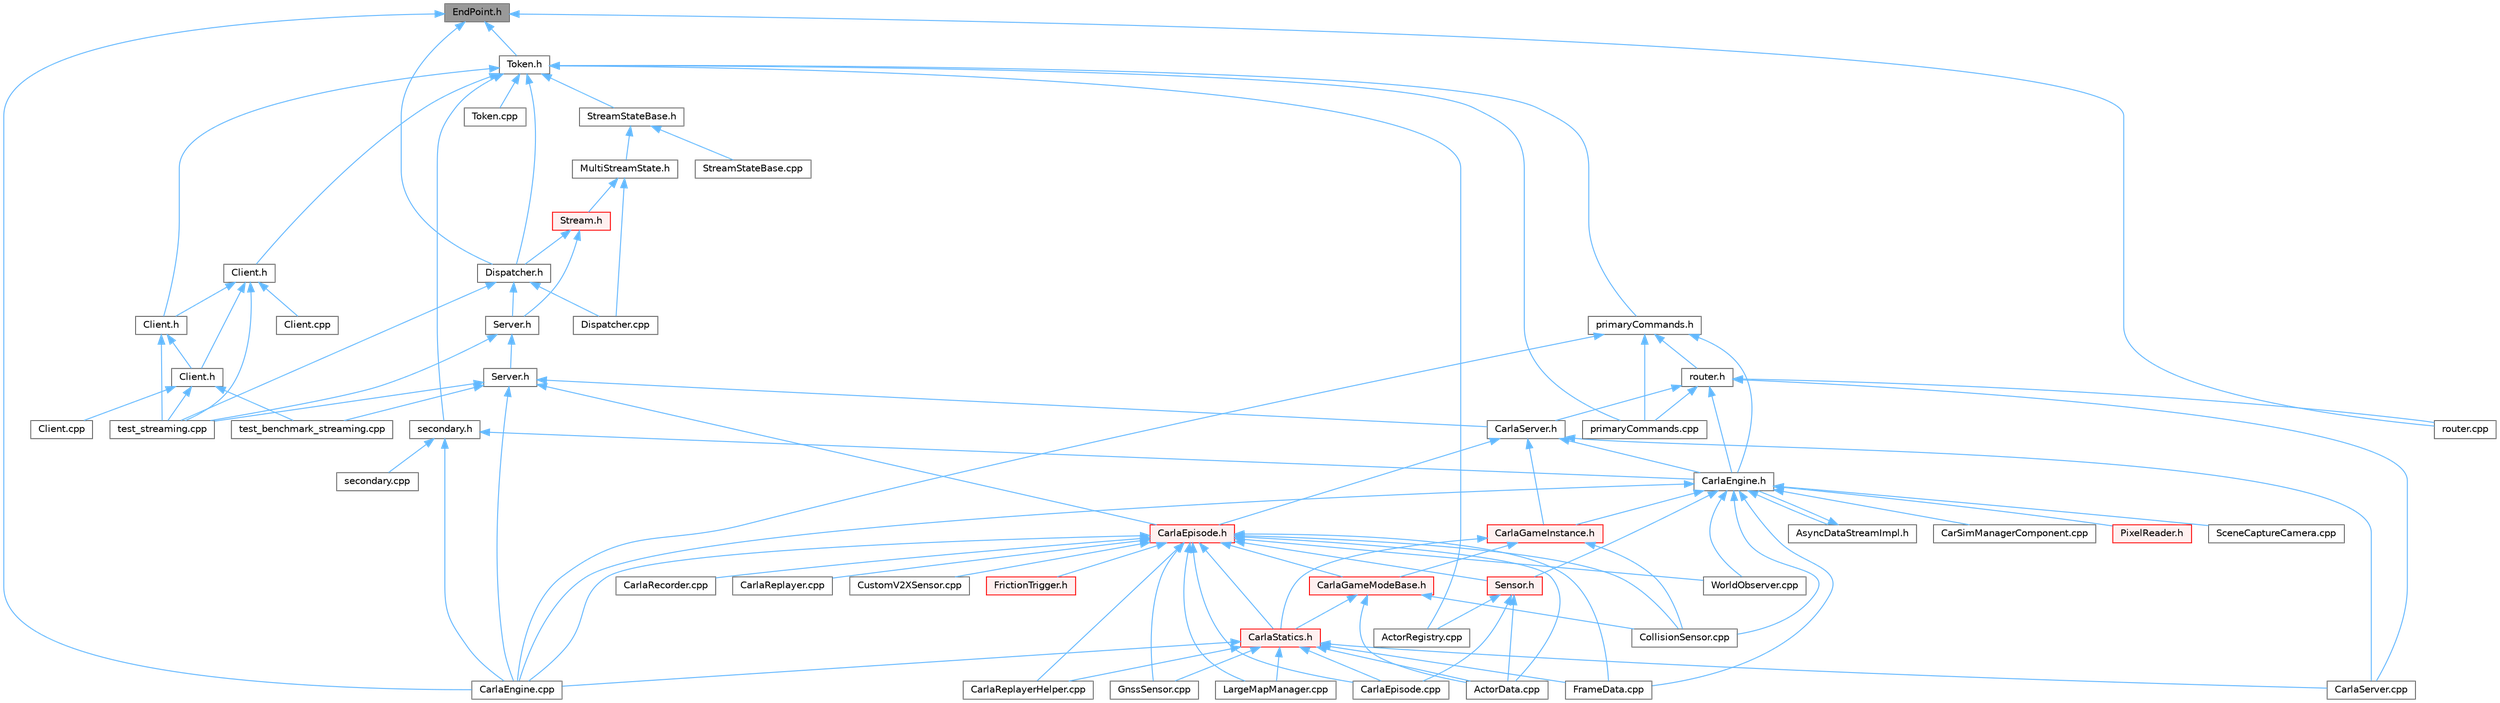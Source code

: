 digraph "EndPoint.h"
{
 // INTERACTIVE_SVG=YES
 // LATEX_PDF_SIZE
  bgcolor="transparent";
  edge [fontname=Helvetica,fontsize=10,labelfontname=Helvetica,labelfontsize=10];
  node [fontname=Helvetica,fontsize=10,shape=box,height=0.2,width=0.4];
  Node1 [id="Node000001",label="EndPoint.h",height=0.2,width=0.4,color="gray40", fillcolor="grey60", style="filled", fontcolor="black",tooltip=" "];
  Node1 -> Node2 [id="edge1_Node000001_Node000002",dir="back",color="steelblue1",style="solid",tooltip=" "];
  Node2 [id="Node000002",label="CarlaEngine.cpp",height=0.2,width=0.4,color="grey40", fillcolor="white", style="filled",URL="$d6/da1/CarlaEngine_8cpp.html",tooltip=" "];
  Node1 -> Node3 [id="edge2_Node000001_Node000003",dir="back",color="steelblue1",style="solid",tooltip=" "];
  Node3 [id="Node000003",label="Dispatcher.h",height=0.2,width=0.4,color="grey40", fillcolor="white", style="filled",URL="$d7/d33/Dispatcher_8h.html",tooltip=" "];
  Node3 -> Node4 [id="edge3_Node000003_Node000004",dir="back",color="steelblue1",style="solid",tooltip=" "];
  Node4 [id="Node000004",label="Dispatcher.cpp",height=0.2,width=0.4,color="grey40", fillcolor="white", style="filled",URL="$db/dd1/Dispatcher_8cpp.html",tooltip=" "];
  Node3 -> Node5 [id="edge4_Node000003_Node000005",dir="back",color="steelblue1",style="solid",tooltip=" "];
  Node5 [id="Node000005",label="Server.h",height=0.2,width=0.4,color="grey40", fillcolor="white", style="filled",URL="$de/d03/streaming_2low__level_2Server_8h.html",tooltip=" "];
  Node5 -> Node6 [id="edge5_Node000005_Node000006",dir="back",color="steelblue1",style="solid",tooltip=" "];
  Node6 [id="Node000006",label="Server.h",height=0.2,width=0.4,color="grey40", fillcolor="white", style="filled",URL="$d8/df6/streaming_2Server_8h.html",tooltip=" "];
  Node6 -> Node2 [id="edge6_Node000006_Node000002",dir="back",color="steelblue1",style="solid",tooltip=" "];
  Node6 -> Node7 [id="edge7_Node000006_Node000007",dir="back",color="steelblue1",style="solid",tooltip=" "];
  Node7 [id="Node000007",label="CarlaEpisode.h",height=0.2,width=0.4,color="red", fillcolor="#FFF0F0", style="filled",URL="$de/db8/CarlaEpisode_8h.html",tooltip=" "];
  Node7 -> Node8 [id="edge8_Node000007_Node000008",dir="back",color="steelblue1",style="solid",tooltip=" "];
  Node8 [id="Node000008",label="ActorData.cpp",height=0.2,width=0.4,color="grey40", fillcolor="white", style="filled",URL="$da/d7f/ActorData_8cpp.html",tooltip=" "];
  Node7 -> Node2 [id="edge9_Node000007_Node000002",dir="back",color="steelblue1",style="solid",tooltip=" "];
  Node7 -> Node9 [id="edge10_Node000007_Node000009",dir="back",color="steelblue1",style="solid",tooltip=" "];
  Node9 [id="Node000009",label="CarlaEpisode.cpp",height=0.2,width=0.4,color="grey40", fillcolor="white", style="filled",URL="$d6/dd9/CarlaEpisode_8cpp.html",tooltip=" "];
  Node7 -> Node10 [id="edge11_Node000007_Node000010",dir="back",color="steelblue1",style="solid",tooltip=" "];
  Node10 [id="Node000010",label="CarlaGameModeBase.h",height=0.2,width=0.4,color="red", fillcolor="#FFF0F0", style="filled",URL="$d3/d49/CarlaGameModeBase_8h.html",tooltip=" "];
  Node10 -> Node8 [id="edge12_Node000010_Node000008",dir="back",color="steelblue1",style="solid",tooltip=" "];
  Node10 -> Node12 [id="edge13_Node000010_Node000012",dir="back",color="steelblue1",style="solid",tooltip=" "];
  Node12 [id="Node000012",label="CarlaStatics.h",height=0.2,width=0.4,color="red", fillcolor="#FFF0F0", style="filled",URL="$d9/dc8/CarlaStatics_8h.html",tooltip=" "];
  Node12 -> Node8 [id="edge14_Node000012_Node000008",dir="back",color="steelblue1",style="solid",tooltip=" "];
  Node12 -> Node2 [id="edge15_Node000012_Node000002",dir="back",color="steelblue1",style="solid",tooltip=" "];
  Node12 -> Node9 [id="edge16_Node000012_Node000009",dir="back",color="steelblue1",style="solid",tooltip=" "];
  Node12 -> Node16 [id="edge17_Node000012_Node000016",dir="back",color="steelblue1",style="solid",tooltip=" "];
  Node16 [id="Node000016",label="CarlaReplayerHelper.cpp",height=0.2,width=0.4,color="grey40", fillcolor="white", style="filled",URL="$d2/d32/CarlaReplayerHelper_8cpp.html",tooltip=" "];
  Node12 -> Node17 [id="edge18_Node000012_Node000017",dir="back",color="steelblue1",style="solid",tooltip=" "];
  Node17 [id="Node000017",label="CarlaServer.cpp",height=0.2,width=0.4,color="grey40", fillcolor="white", style="filled",URL="$db/d6c/CarlaServer_8cpp.html",tooltip=" "];
  Node12 -> Node22 [id="edge19_Node000012_Node000022",dir="back",color="steelblue1",style="solid",tooltip=" "];
  Node22 [id="Node000022",label="FrameData.cpp",height=0.2,width=0.4,color="grey40", fillcolor="white", style="filled",URL="$df/d8a/FrameData_8cpp.html",tooltip=" "];
  Node12 -> Node23 [id="edge20_Node000012_Node000023",dir="back",color="steelblue1",style="solid",tooltip=" "];
  Node23 [id="Node000023",label="GnssSensor.cpp",height=0.2,width=0.4,color="grey40", fillcolor="white", style="filled",URL="$d7/d22/GnssSensor_8cpp.html",tooltip=" "];
  Node12 -> Node24 [id="edge21_Node000012_Node000024",dir="back",color="steelblue1",style="solid",tooltip=" "];
  Node24 [id="Node000024",label="LargeMapManager.cpp",height=0.2,width=0.4,color="grey40", fillcolor="white", style="filled",URL="$df/d6c/LargeMapManager_8cpp.html",tooltip=" "];
  Node10 -> Node40 [id="edge22_Node000010_Node000040",dir="back",color="steelblue1",style="solid",tooltip=" "];
  Node40 [id="Node000040",label="CollisionSensor.cpp",height=0.2,width=0.4,color="grey40", fillcolor="white", style="filled",URL="$da/df0/CollisionSensor_8cpp.html",tooltip=" "];
  Node7 -> Node42 [id="edge23_Node000007_Node000042",dir="back",color="steelblue1",style="solid",tooltip=" "];
  Node42 [id="Node000042",label="CarlaRecorder.cpp",height=0.2,width=0.4,color="grey40", fillcolor="white", style="filled",URL="$da/d49/CarlaRecorder_8cpp.html",tooltip=" "];
  Node7 -> Node43 [id="edge24_Node000007_Node000043",dir="back",color="steelblue1",style="solid",tooltip=" "];
  Node43 [id="Node000043",label="CarlaReplayer.cpp",height=0.2,width=0.4,color="grey40", fillcolor="white", style="filled",URL="$db/dba/CarlaReplayer_8cpp.html",tooltip=" "];
  Node7 -> Node16 [id="edge25_Node000007_Node000016",dir="back",color="steelblue1",style="solid",tooltip=" "];
  Node7 -> Node12 [id="edge26_Node000007_Node000012",dir="back",color="steelblue1",style="solid",tooltip=" "];
  Node7 -> Node40 [id="edge27_Node000007_Node000040",dir="back",color="steelblue1",style="solid",tooltip=" "];
  Node7 -> Node44 [id="edge28_Node000007_Node000044",dir="back",color="steelblue1",style="solid",tooltip=" "];
  Node44 [id="Node000044",label="CustomV2XSensor.cpp",height=0.2,width=0.4,color="grey40", fillcolor="white", style="filled",URL="$d8/d97/CustomV2XSensor_8cpp.html",tooltip=" "];
  Node7 -> Node22 [id="edge29_Node000007_Node000022",dir="back",color="steelblue1",style="solid",tooltip=" "];
  Node7 -> Node45 [id="edge30_Node000007_Node000045",dir="back",color="steelblue1",style="solid",tooltip=" "];
  Node45 [id="Node000045",label="FrictionTrigger.h",height=0.2,width=0.4,color="red", fillcolor="#FFF0F0", style="filled",URL="$d4/d30/FrictionTrigger_8h.html",tooltip=" "];
  Node7 -> Node23 [id="edge31_Node000007_Node000023",dir="back",color="steelblue1",style="solid",tooltip=" "];
  Node7 -> Node24 [id="edge32_Node000007_Node000024",dir="back",color="steelblue1",style="solid",tooltip=" "];
  Node7 -> Node48 [id="edge33_Node000007_Node000048",dir="back",color="steelblue1",style="solid",tooltip=" "];
  Node48 [id="Node000048",label="Sensor.h",height=0.2,width=0.4,color="red", fillcolor="#FFF0F0", style="filled",URL="$d7/d7d/Unreal_2CarlaUE4_2Plugins_2Carla_2Source_2Carla_2Sensor_2Sensor_8h.html",tooltip=" "];
  Node48 -> Node8 [id="edge34_Node000048_Node000008",dir="back",color="steelblue1",style="solid",tooltip=" "];
  Node48 -> Node49 [id="edge35_Node000048_Node000049",dir="back",color="steelblue1",style="solid",tooltip=" "];
  Node49 [id="Node000049",label="ActorRegistry.cpp",height=0.2,width=0.4,color="grey40", fillcolor="white", style="filled",URL="$d3/df3/ActorRegistry_8cpp.html",tooltip=" "];
  Node48 -> Node9 [id="edge36_Node000048_Node000009",dir="back",color="steelblue1",style="solid",tooltip=" "];
  Node7 -> Node96 [id="edge37_Node000007_Node000096",dir="back",color="steelblue1",style="solid",tooltip=" "];
  Node96 [id="Node000096",label="WorldObserver.cpp",height=0.2,width=0.4,color="grey40", fillcolor="white", style="filled",URL="$d9/de7/WorldObserver_8cpp.html",tooltip=" "];
  Node6 -> Node97 [id="edge38_Node000006_Node000097",dir="back",color="steelblue1",style="solid",tooltip=" "];
  Node97 [id="Node000097",label="CarlaServer.h",height=0.2,width=0.4,color="grey40", fillcolor="white", style="filled",URL="$d0/d35/CarlaServer_8h.html",tooltip=" "];
  Node97 -> Node98 [id="edge39_Node000097_Node000098",dir="back",color="steelblue1",style="solid",tooltip=" "];
  Node98 [id="Node000098",label="CarlaEngine.h",height=0.2,width=0.4,color="grey40", fillcolor="white", style="filled",URL="$d0/d11/CarlaEngine_8h.html",tooltip=" "];
  Node98 -> Node99 [id="edge40_Node000098_Node000099",dir="back",color="steelblue1",style="solid",tooltip=" "];
  Node99 [id="Node000099",label="AsyncDataStreamImpl.h",height=0.2,width=0.4,color="grey40", fillcolor="white", style="filled",URL="$d0/d17/AsyncDataStreamImpl_8h.html",tooltip=" "];
  Node99 -> Node98 [id="edge41_Node000099_Node000098",dir="back",color="steelblue1",style="solid",tooltip=" "];
  Node98 -> Node100 [id="edge42_Node000098_Node000100",dir="back",color="steelblue1",style="solid",tooltip=" "];
  Node100 [id="Node000100",label="CarSimManagerComponent.cpp",height=0.2,width=0.4,color="grey40", fillcolor="white", style="filled",URL="$d2/d56/CarSimManagerComponent_8cpp.html",tooltip=" "];
  Node98 -> Node2 [id="edge43_Node000098_Node000002",dir="back",color="steelblue1",style="solid",tooltip=" "];
  Node98 -> Node101 [id="edge44_Node000098_Node000101",dir="back",color="steelblue1",style="solid",tooltip=" "];
  Node101 [id="Node000101",label="CarlaGameInstance.h",height=0.2,width=0.4,color="red", fillcolor="#FFF0F0", style="filled",URL="$d2/dba/CarlaGameInstance_8h.html",tooltip=" "];
  Node101 -> Node10 [id="edge45_Node000101_Node000010",dir="back",color="steelblue1",style="solid",tooltip=" "];
  Node101 -> Node12 [id="edge46_Node000101_Node000012",dir="back",color="steelblue1",style="solid",tooltip=" "];
  Node101 -> Node40 [id="edge47_Node000101_Node000040",dir="back",color="steelblue1",style="solid",tooltip=" "];
  Node98 -> Node40 [id="edge48_Node000098_Node000040",dir="back",color="steelblue1",style="solid",tooltip=" "];
  Node98 -> Node22 [id="edge49_Node000098_Node000022",dir="back",color="steelblue1",style="solid",tooltip=" "];
  Node98 -> Node105 [id="edge50_Node000098_Node000105",dir="back",color="steelblue1",style="solid",tooltip=" "];
  Node105 [id="Node000105",label="PixelReader.h",height=0.2,width=0.4,color="red", fillcolor="#FFF0F0", style="filled",URL="$df/d2e/PixelReader_8h.html",tooltip=" "];
  Node98 -> Node72 [id="edge51_Node000098_Node000072",dir="back",color="steelblue1",style="solid",tooltip=" "];
  Node72 [id="Node000072",label="SceneCaptureCamera.cpp",height=0.2,width=0.4,color="grey40", fillcolor="white", style="filled",URL="$d1/dec/SceneCaptureCamera_8cpp.html",tooltip=" "];
  Node98 -> Node48 [id="edge52_Node000098_Node000048",dir="back",color="steelblue1",style="solid",tooltip=" "];
  Node98 -> Node96 [id="edge53_Node000098_Node000096",dir="back",color="steelblue1",style="solid",tooltip=" "];
  Node97 -> Node7 [id="edge54_Node000097_Node000007",dir="back",color="steelblue1",style="solid",tooltip=" "];
  Node97 -> Node101 [id="edge55_Node000097_Node000101",dir="back",color="steelblue1",style="solid",tooltip=" "];
  Node97 -> Node17 [id="edge56_Node000097_Node000017",dir="back",color="steelblue1",style="solid",tooltip=" "];
  Node6 -> Node108 [id="edge57_Node000006_Node000108",dir="back",color="steelblue1",style="solid",tooltip=" "];
  Node108 [id="Node000108",label="test_benchmark_streaming.cpp",height=0.2,width=0.4,color="grey40", fillcolor="white", style="filled",URL="$db/dc1/test__benchmark__streaming_8cpp.html",tooltip=" "];
  Node6 -> Node109 [id="edge58_Node000006_Node000109",dir="back",color="steelblue1",style="solid",tooltip=" "];
  Node109 [id="Node000109",label="test_streaming.cpp",height=0.2,width=0.4,color="grey40", fillcolor="white", style="filled",URL="$d3/d36/test__streaming_8cpp.html",tooltip=" "];
  Node5 -> Node109 [id="edge59_Node000005_Node000109",dir="back",color="steelblue1",style="solid",tooltip=" "];
  Node3 -> Node109 [id="edge60_Node000003_Node000109",dir="back",color="steelblue1",style="solid",tooltip=" "];
  Node1 -> Node110 [id="edge61_Node000001_Node000110",dir="back",color="steelblue1",style="solid",tooltip=" "];
  Node110 [id="Node000110",label="Token.h",height=0.2,width=0.4,color="grey40", fillcolor="white", style="filled",URL="$d9/d9d/detail_2Token_8h.html",tooltip=" "];
  Node110 -> Node49 [id="edge62_Node000110_Node000049",dir="back",color="steelblue1",style="solid",tooltip=" "];
  Node110 -> Node111 [id="edge63_Node000110_Node000111",dir="back",color="steelblue1",style="solid",tooltip=" "];
  Node111 [id="Node000111",label="Client.h",height=0.2,width=0.4,color="grey40", fillcolor="white", style="filled",URL="$d6/d84/streaming_2detail_2tcp_2Client_8h.html",tooltip=" "];
  Node111 -> Node112 [id="edge64_Node000111_Node000112",dir="back",color="steelblue1",style="solid",tooltip=" "];
  Node112 [id="Node000112",label="Client.cpp",height=0.2,width=0.4,color="grey40", fillcolor="white", style="filled",URL="$d0/dd1/streaming_2detail_2tcp_2Client_8cpp.html",tooltip=" "];
  Node111 -> Node113 [id="edge65_Node000111_Node000113",dir="back",color="steelblue1",style="solid",tooltip=" "];
  Node113 [id="Node000113",label="Client.h",height=0.2,width=0.4,color="grey40", fillcolor="white", style="filled",URL="$dc/d68/streaming_2Client_8h.html",tooltip=" "];
  Node113 -> Node114 [id="edge66_Node000113_Node000114",dir="back",color="steelblue1",style="solid",tooltip=" "];
  Node114 [id="Node000114",label="Client.cpp",height=0.2,width=0.4,color="grey40", fillcolor="white", style="filled",URL="$dc/d4a/client_2detail_2Client_8cpp.html",tooltip=" "];
  Node113 -> Node108 [id="edge67_Node000113_Node000108",dir="back",color="steelblue1",style="solid",tooltip=" "];
  Node113 -> Node109 [id="edge68_Node000113_Node000109",dir="back",color="steelblue1",style="solid",tooltip=" "];
  Node111 -> Node115 [id="edge69_Node000111_Node000115",dir="back",color="steelblue1",style="solid",tooltip=" "];
  Node115 [id="Node000115",label="Client.h",height=0.2,width=0.4,color="grey40", fillcolor="white", style="filled",URL="$df/d38/streaming_2low__level_2Client_8h.html",tooltip=" "];
  Node115 -> Node113 [id="edge70_Node000115_Node000113",dir="back",color="steelblue1",style="solid",tooltip=" "];
  Node115 -> Node109 [id="edge71_Node000115_Node000109",dir="back",color="steelblue1",style="solid",tooltip=" "];
  Node111 -> Node109 [id="edge72_Node000111_Node000109",dir="back",color="steelblue1",style="solid",tooltip=" "];
  Node110 -> Node115 [id="edge73_Node000110_Node000115",dir="back",color="steelblue1",style="solid",tooltip=" "];
  Node110 -> Node3 [id="edge74_Node000110_Node000003",dir="back",color="steelblue1",style="solid",tooltip=" "];
  Node110 -> Node116 [id="edge75_Node000110_Node000116",dir="back",color="steelblue1",style="solid",tooltip=" "];
  Node116 [id="Node000116",label="StreamStateBase.h",height=0.2,width=0.4,color="grey40", fillcolor="white", style="filled",URL="$de/d69/StreamStateBase_8h.html",tooltip=" "];
  Node116 -> Node117 [id="edge76_Node000116_Node000117",dir="back",color="steelblue1",style="solid",tooltip=" "];
  Node117 [id="Node000117",label="MultiStreamState.h",height=0.2,width=0.4,color="grey40", fillcolor="white", style="filled",URL="$df/dc5/MultiStreamState_8h.html",tooltip=" "];
  Node117 -> Node4 [id="edge77_Node000117_Node000004",dir="back",color="steelblue1",style="solid",tooltip=" "];
  Node117 -> Node118 [id="edge78_Node000117_Node000118",dir="back",color="steelblue1",style="solid",tooltip=" "];
  Node118 [id="Node000118",label="Stream.h",height=0.2,width=0.4,color="red", fillcolor="#FFF0F0", style="filled",URL="$de/dd1/Stream_8h.html",tooltip=" "];
  Node118 -> Node3 [id="edge79_Node000118_Node000003",dir="back",color="steelblue1",style="solid",tooltip=" "];
  Node118 -> Node5 [id="edge80_Node000118_Node000005",dir="back",color="steelblue1",style="solid",tooltip=" "];
  Node116 -> Node136 [id="edge81_Node000116_Node000136",dir="back",color="steelblue1",style="solid",tooltip=" "];
  Node136 [id="Node000136",label="StreamStateBase.cpp",height=0.2,width=0.4,color="grey40", fillcolor="white", style="filled",URL="$dc/d98/StreamStateBase_8cpp.html",tooltip=" "];
  Node110 -> Node137 [id="edge82_Node000110_Node000137",dir="back",color="steelblue1",style="solid",tooltip=" "];
  Node137 [id="Node000137",label="Token.cpp",height=0.2,width=0.4,color="grey40", fillcolor="white", style="filled",URL="$d1/dd0/Token_8cpp.html",tooltip=" "];
  Node110 -> Node138 [id="edge83_Node000110_Node000138",dir="back",color="steelblue1",style="solid",tooltip=" "];
  Node138 [id="Node000138",label="primaryCommands.cpp",height=0.2,width=0.4,color="grey40", fillcolor="white", style="filled",URL="$d6/da8/primaryCommands_8cpp.html",tooltip=" "];
  Node110 -> Node139 [id="edge84_Node000110_Node000139",dir="back",color="steelblue1",style="solid",tooltip=" "];
  Node139 [id="Node000139",label="primaryCommands.h",height=0.2,width=0.4,color="grey40", fillcolor="white", style="filled",URL="$dd/dbf/primaryCommands_8h.html",tooltip=" "];
  Node139 -> Node2 [id="edge85_Node000139_Node000002",dir="back",color="steelblue1",style="solid",tooltip=" "];
  Node139 -> Node98 [id="edge86_Node000139_Node000098",dir="back",color="steelblue1",style="solid",tooltip=" "];
  Node139 -> Node138 [id="edge87_Node000139_Node000138",dir="back",color="steelblue1",style="solid",tooltip=" "];
  Node139 -> Node140 [id="edge88_Node000139_Node000140",dir="back",color="steelblue1",style="solid",tooltip=" "];
  Node140 [id="Node000140",label="router.h",height=0.2,width=0.4,color="grey40", fillcolor="white", style="filled",URL="$da/db7/router_8h.html",tooltip=" "];
  Node140 -> Node98 [id="edge89_Node000140_Node000098",dir="back",color="steelblue1",style="solid",tooltip=" "];
  Node140 -> Node17 [id="edge90_Node000140_Node000017",dir="back",color="steelblue1",style="solid",tooltip=" "];
  Node140 -> Node97 [id="edge91_Node000140_Node000097",dir="back",color="steelblue1",style="solid",tooltip=" "];
  Node140 -> Node138 [id="edge92_Node000140_Node000138",dir="back",color="steelblue1",style="solid",tooltip=" "];
  Node140 -> Node141 [id="edge93_Node000140_Node000141",dir="back",color="steelblue1",style="solid",tooltip=" "];
  Node141 [id="Node000141",label="router.cpp",height=0.2,width=0.4,color="grey40", fillcolor="white", style="filled",URL="$d9/da3/router_8cpp.html",tooltip=" "];
  Node110 -> Node142 [id="edge94_Node000110_Node000142",dir="back",color="steelblue1",style="solid",tooltip=" "];
  Node142 [id="Node000142",label="secondary.h",height=0.2,width=0.4,color="grey40", fillcolor="white", style="filled",URL="$de/df9/secondary_8h.html",tooltip=" "];
  Node142 -> Node2 [id="edge95_Node000142_Node000002",dir="back",color="steelblue1",style="solid",tooltip=" "];
  Node142 -> Node98 [id="edge96_Node000142_Node000098",dir="back",color="steelblue1",style="solid",tooltip=" "];
  Node142 -> Node143 [id="edge97_Node000142_Node000143",dir="back",color="steelblue1",style="solid",tooltip=" "];
  Node143 [id="Node000143",label="secondary.cpp",height=0.2,width=0.4,color="grey40", fillcolor="white", style="filled",URL="$de/d48/secondary_8cpp.html",tooltip=" "];
  Node1 -> Node141 [id="edge98_Node000001_Node000141",dir="back",color="steelblue1",style="solid",tooltip=" "];
}
